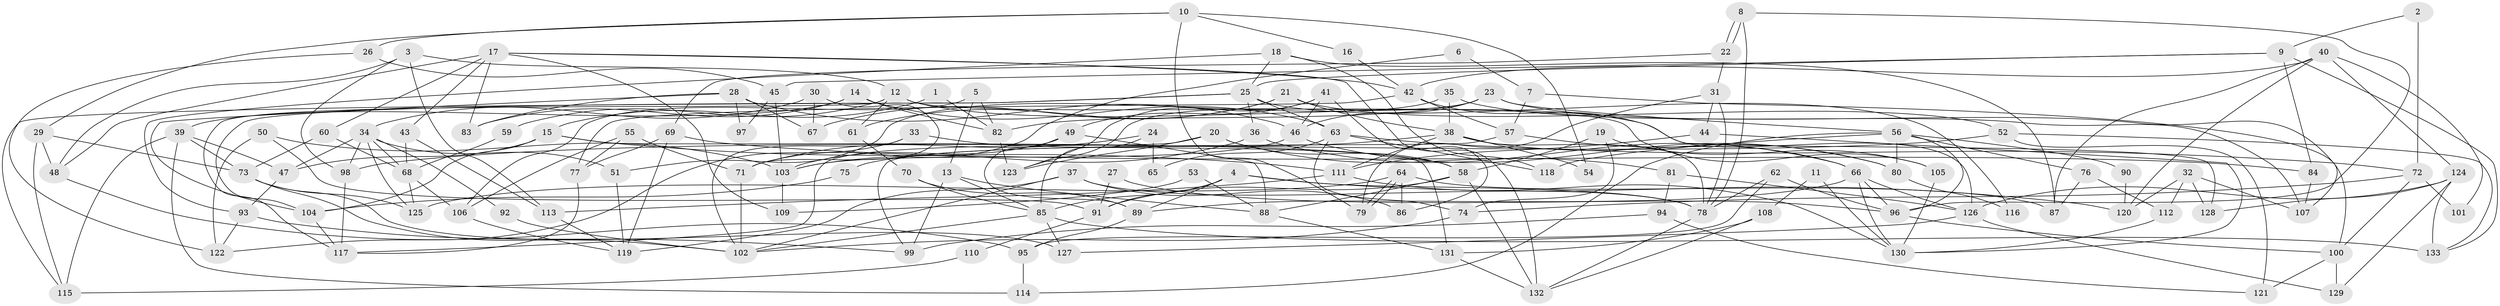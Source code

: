 // coarse degree distribution, {4: 0.16470588235294117, 6: 0.09411764705882353, 7: 0.17647058823529413, 5: 0.21176470588235294, 2: 0.10588235294117647, 9: 0.047058823529411764, 8: 0.047058823529411764, 3: 0.15294117647058825}
// Generated by graph-tools (version 1.1) at 2025/24/03/03/25 07:24:04]
// undirected, 133 vertices, 266 edges
graph export_dot {
graph [start="1"]
  node [color=gray90,style=filled];
  1;
  2;
  3;
  4;
  5;
  6;
  7;
  8;
  9;
  10;
  11;
  12;
  13;
  14;
  15;
  16;
  17;
  18;
  19;
  20;
  21;
  22;
  23;
  24;
  25;
  26;
  27;
  28;
  29;
  30;
  31;
  32;
  33;
  34;
  35;
  36;
  37;
  38;
  39;
  40;
  41;
  42;
  43;
  44;
  45;
  46;
  47;
  48;
  49;
  50;
  51;
  52;
  53;
  54;
  55;
  56;
  57;
  58;
  59;
  60;
  61;
  62;
  63;
  64;
  65;
  66;
  67;
  68;
  69;
  70;
  71;
  72;
  73;
  74;
  75;
  76;
  77;
  78;
  79;
  80;
  81;
  82;
  83;
  84;
  85;
  86;
  87;
  88;
  89;
  90;
  91;
  92;
  93;
  94;
  95;
  96;
  97;
  98;
  99;
  100;
  101;
  102;
  103;
  104;
  105;
  106;
  107;
  108;
  109;
  110;
  111;
  112;
  113;
  114;
  115;
  116;
  117;
  118;
  119;
  120;
  121;
  122;
  123;
  124;
  125;
  126;
  127;
  128;
  129;
  130;
  131;
  132;
  133;
  1 -- 15;
  1 -- 82;
  2 -- 72;
  2 -- 9;
  3 -- 98;
  3 -- 113;
  3 -- 12;
  3 -- 48;
  4 -- 78;
  4 -- 85;
  4 -- 89;
  4 -- 91;
  4 -- 120;
  5 -- 106;
  5 -- 13;
  5 -- 82;
  6 -- 71;
  6 -- 7;
  7 -- 107;
  7 -- 57;
  8 -- 96;
  8 -- 22;
  8 -- 22;
  8 -- 78;
  9 -- 25;
  9 -- 133;
  9 -- 45;
  9 -- 84;
  10 -- 26;
  10 -- 29;
  10 -- 16;
  10 -- 54;
  10 -- 79;
  11 -- 108;
  11 -- 130;
  12 -- 117;
  12 -- 59;
  12 -- 61;
  12 -- 105;
  12 -- 128;
  13 -- 88;
  13 -- 99;
  13 -- 85;
  14 -- 82;
  14 -- 39;
  14 -- 63;
  14 -- 83;
  15 -- 104;
  15 -- 47;
  15 -- 111;
  15 -- 131;
  16 -- 42;
  17 -- 48;
  17 -- 43;
  17 -- 42;
  17 -- 60;
  17 -- 83;
  17 -- 109;
  17 -- 132;
  18 -- 93;
  18 -- 118;
  18 -- 25;
  18 -- 87;
  19 -- 74;
  19 -- 105;
  19 -- 58;
  20 -- 123;
  20 -- 58;
  20 -- 81;
  20 -- 117;
  21 -- 38;
  21 -- 61;
  21 -- 52;
  21 -- 67;
  22 -- 31;
  22 -- 69;
  23 -- 82;
  23 -- 46;
  23 -- 56;
  23 -- 100;
  23 -- 123;
  24 -- 71;
  24 -- 85;
  24 -- 65;
  25 -- 63;
  25 -- 36;
  25 -- 104;
  25 -- 115;
  25 -- 116;
  26 -- 122;
  26 -- 45;
  27 -- 91;
  27 -- 96;
  28 -- 104;
  28 -- 83;
  28 -- 46;
  28 -- 67;
  28 -- 97;
  29 -- 115;
  29 -- 73;
  29 -- 48;
  30 -- 34;
  30 -- 67;
  30 -- 71;
  31 -- 78;
  31 -- 79;
  31 -- 44;
  32 -- 107;
  32 -- 120;
  32 -- 112;
  32 -- 128;
  33 -- 122;
  33 -- 58;
  33 -- 102;
  34 -- 125;
  34 -- 98;
  34 -- 47;
  34 -- 51;
  34 -- 68;
  34 -- 92;
  35 -- 51;
  35 -- 38;
  35 -- 107;
  36 -- 66;
  36 -- 103;
  37 -- 78;
  37 -- 102;
  37 -- 86;
  37 -- 119;
  38 -- 78;
  38 -- 111;
  38 -- 54;
  38 -- 75;
  38 -- 80;
  39 -- 114;
  39 -- 73;
  39 -- 47;
  39 -- 115;
  40 -- 87;
  40 -- 42;
  40 -- 101;
  40 -- 120;
  40 -- 124;
  41 -- 46;
  41 -- 86;
  41 -- 49;
  41 -- 123;
  42 -- 126;
  42 -- 57;
  42 -- 77;
  43 -- 68;
  43 -- 113;
  44 -- 130;
  44 -- 111;
  45 -- 103;
  45 -- 97;
  46 -- 80;
  46 -- 103;
  47 -- 93;
  48 -- 95;
  49 -- 103;
  49 -- 88;
  49 -- 89;
  50 -- 91;
  50 -- 103;
  50 -- 122;
  51 -- 119;
  52 -- 133;
  52 -- 98;
  52 -- 121;
  53 -- 88;
  53 -- 109;
  55 -- 77;
  55 -- 71;
  55 -- 106;
  56 -- 96;
  56 -- 76;
  56 -- 80;
  56 -- 90;
  56 -- 114;
  56 -- 118;
  57 -- 66;
  57 -- 99;
  58 -- 88;
  58 -- 91;
  58 -- 132;
  59 -- 68;
  60 -- 73;
  60 -- 68;
  61 -- 70;
  62 -- 78;
  62 -- 95;
  62 -- 96;
  63 -- 72;
  63 -- 65;
  63 -- 74;
  63 -- 118;
  64 -- 79;
  64 -- 79;
  64 -- 87;
  64 -- 86;
  64 -- 125;
  66 -- 96;
  66 -- 89;
  66 -- 126;
  66 -- 130;
  68 -- 106;
  68 -- 125;
  69 -- 119;
  69 -- 77;
  69 -- 84;
  70 -- 89;
  70 -- 85;
  71 -- 102;
  72 -- 74;
  72 -- 100;
  72 -- 101;
  73 -- 102;
  73 -- 125;
  73 -- 127;
  74 -- 102;
  75 -- 104;
  76 -- 112;
  76 -- 87;
  77 -- 117;
  78 -- 132;
  80 -- 116;
  81 -- 126;
  81 -- 94;
  82 -- 123;
  84 -- 107;
  85 -- 127;
  85 -- 102;
  85 -- 133;
  88 -- 131;
  89 -- 95;
  90 -- 120;
  91 -- 110;
  92 -- 102;
  93 -- 99;
  93 -- 122;
  94 -- 121;
  94 -- 99;
  95 -- 114;
  96 -- 100;
  98 -- 117;
  100 -- 129;
  100 -- 121;
  103 -- 109;
  104 -- 117;
  105 -- 130;
  106 -- 119;
  108 -- 131;
  108 -- 132;
  110 -- 115;
  111 -- 113;
  111 -- 130;
  112 -- 130;
  113 -- 119;
  124 -- 128;
  124 -- 126;
  124 -- 129;
  124 -- 133;
  126 -- 127;
  126 -- 129;
  131 -- 132;
}
